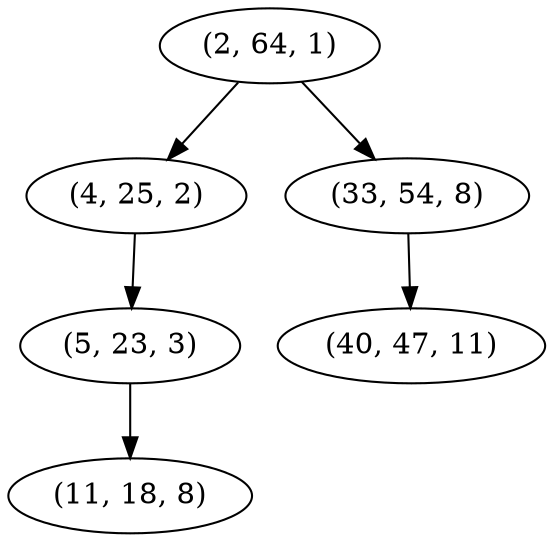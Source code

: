 digraph tree {
    "(2, 64, 1)";
    "(4, 25, 2)";
    "(5, 23, 3)";
    "(11, 18, 8)";
    "(33, 54, 8)";
    "(40, 47, 11)";
    "(2, 64, 1)" -> "(4, 25, 2)";
    "(2, 64, 1)" -> "(33, 54, 8)";
    "(4, 25, 2)" -> "(5, 23, 3)";
    "(5, 23, 3)" -> "(11, 18, 8)";
    "(33, 54, 8)" -> "(40, 47, 11)";
}
